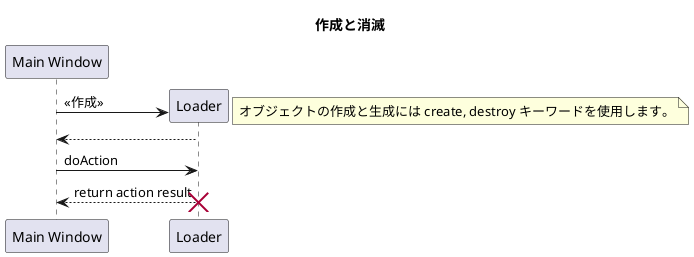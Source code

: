 @startuml{plantuml_seq_newdestroy.png}
title 作成と消滅
participant "Main Window" as main
create Loader
main -> Loader : << 作成 >> 
note right : オブジェクトの作成と生成には create, destroy キーワードを使用します。
main <-- Loader
main -> Loader : doAction
main <-- Loader : return action result
destroy Loader
@enduml
